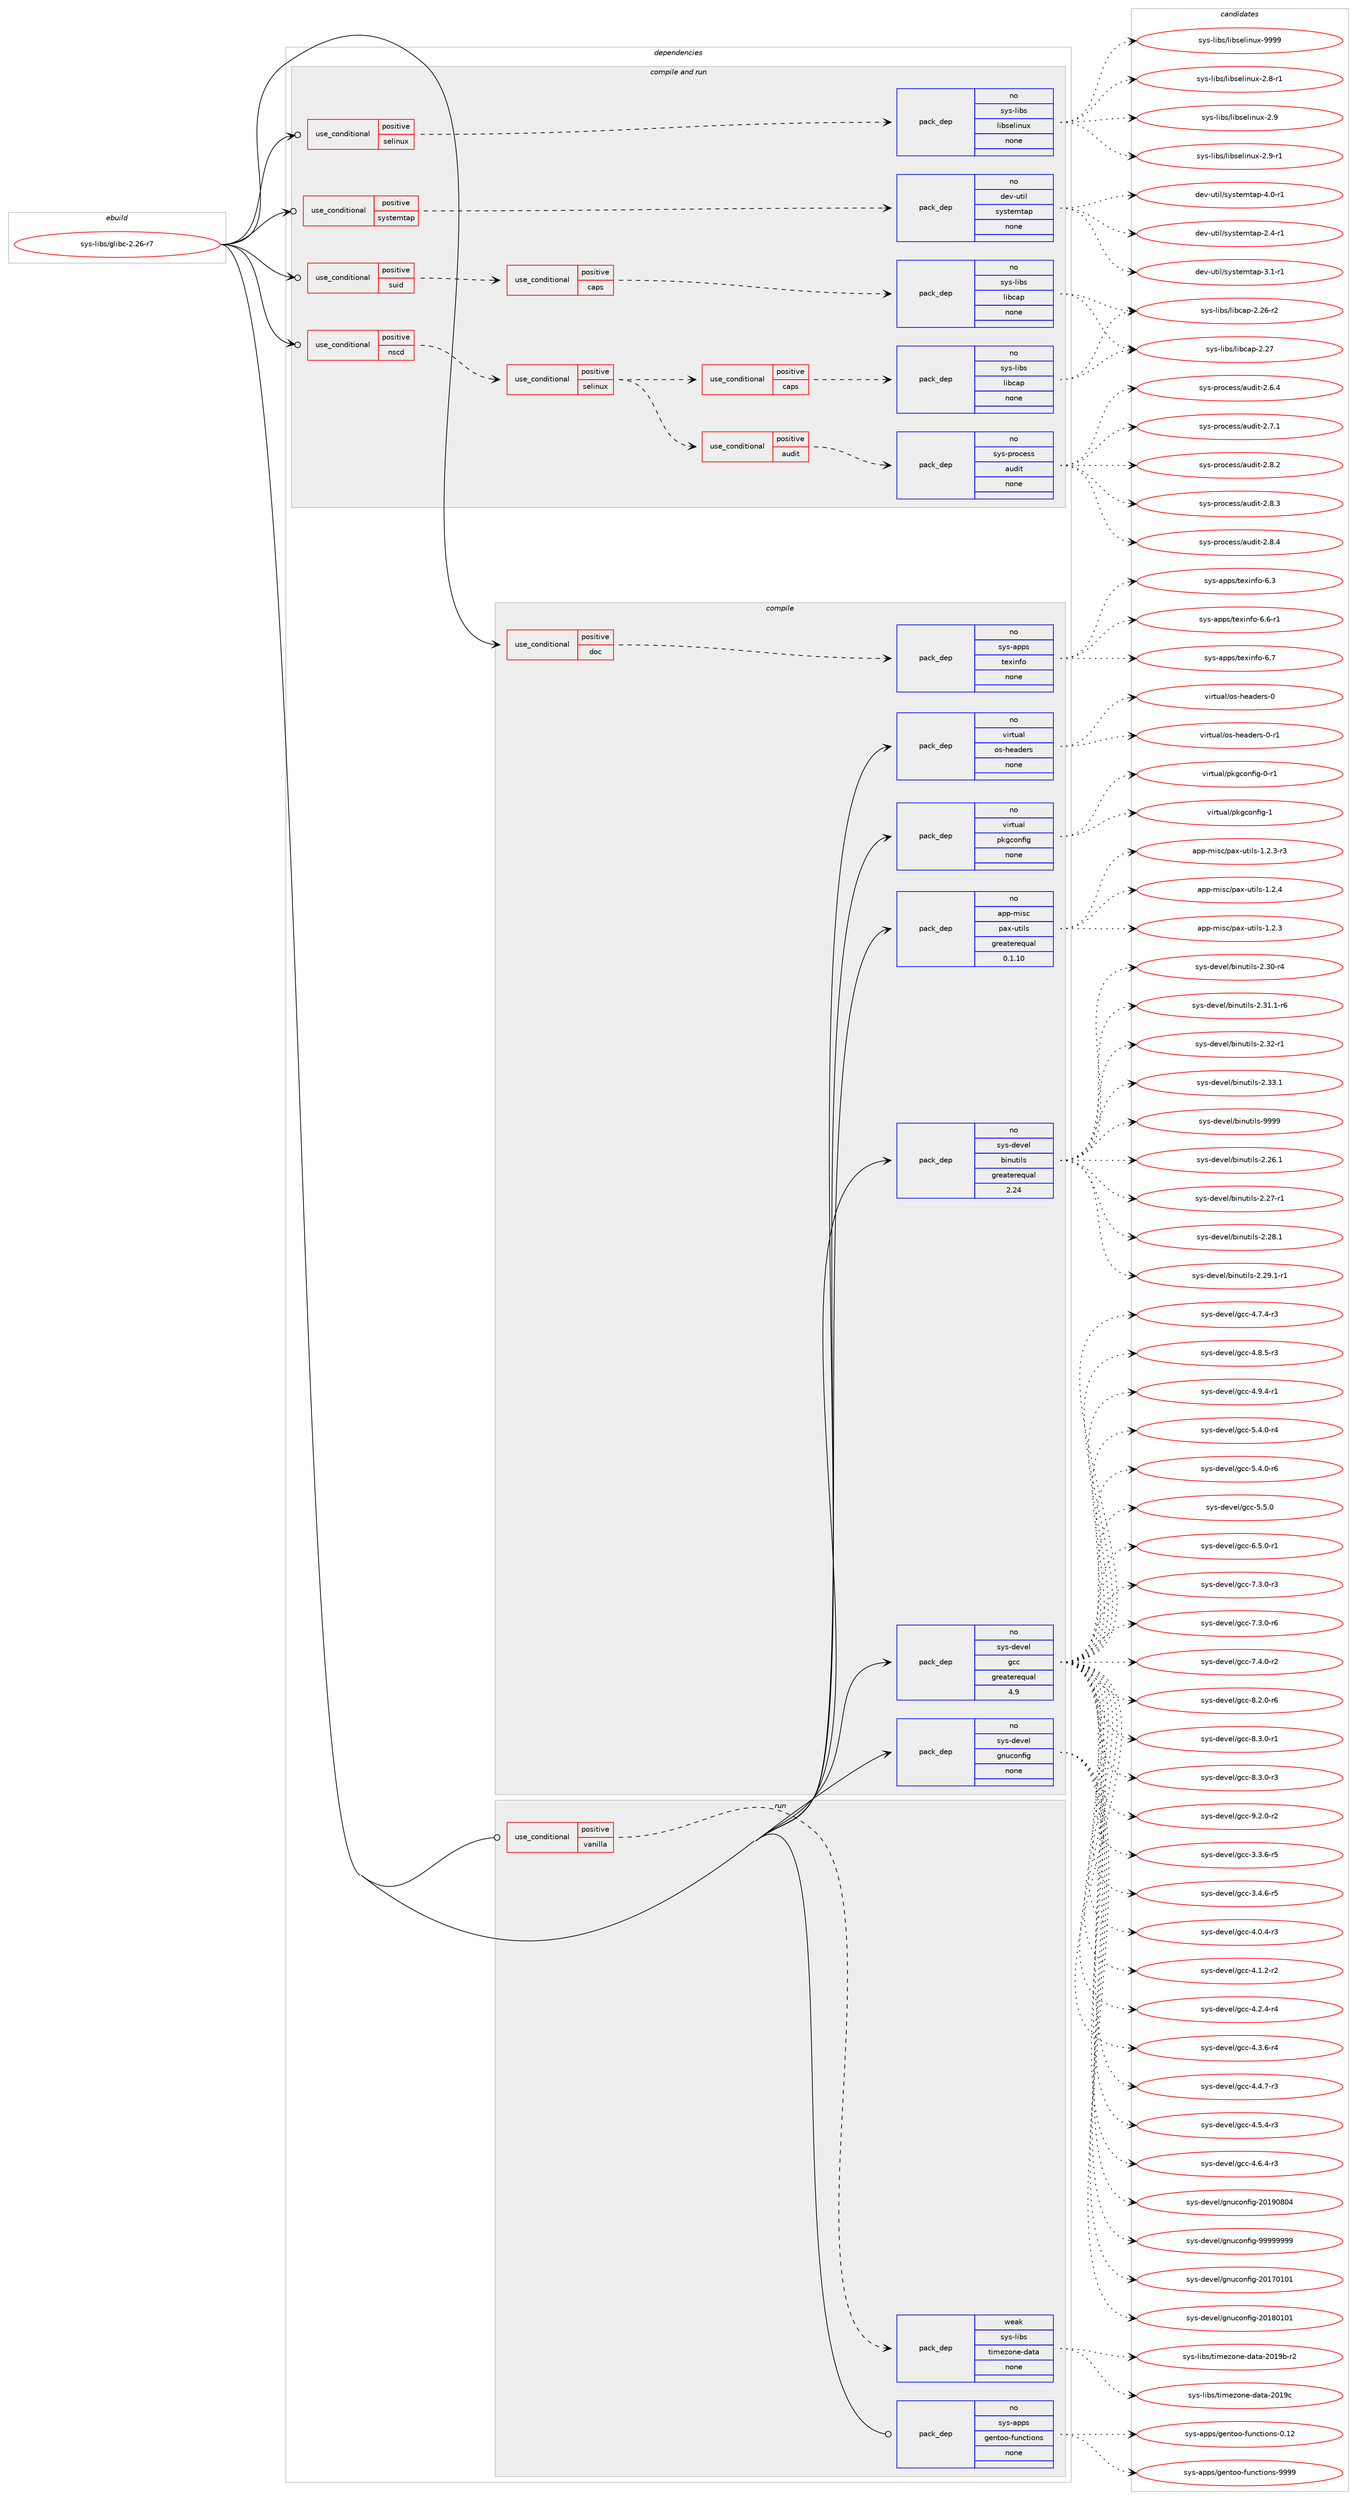 digraph prolog {

# *************
# Graph options
# *************

newrank=true;
concentrate=true;
compound=true;
graph [rankdir=LR,fontname=Helvetica,fontsize=10,ranksep=1.5];#, ranksep=2.5, nodesep=0.2];
edge  [arrowhead=vee];
node  [fontname=Helvetica,fontsize=10];

# **********
# The ebuild
# **********

subgraph cluster_leftcol {
color=gray;
rank=same;
label=<<i>ebuild</i>>;
id [label="sys-libs/glibc-2.26-r7", color=red, width=4, href="../sys-libs/glibc-2.26-r7.svg"];
}

# ****************
# The dependencies
# ****************

subgraph cluster_midcol {
color=gray;
label=<<i>dependencies</i>>;
subgraph cluster_compile {
fillcolor="#eeeeee";
style=filled;
label=<<i>compile</i>>;
subgraph cond215384 {
dependency896744 [label=<<TABLE BORDER="0" CELLBORDER="1" CELLSPACING="0" CELLPADDING="4"><TR><TD ROWSPAN="3" CELLPADDING="10">use_conditional</TD></TR><TR><TD>positive</TD></TR><TR><TD>doc</TD></TR></TABLE>>, shape=none, color=red];
subgraph pack665613 {
dependency896745 [label=<<TABLE BORDER="0" CELLBORDER="1" CELLSPACING="0" CELLPADDING="4" WIDTH="220"><TR><TD ROWSPAN="6" CELLPADDING="30">pack_dep</TD></TR><TR><TD WIDTH="110">no</TD></TR><TR><TD>sys-apps</TD></TR><TR><TD>texinfo</TD></TR><TR><TD>none</TD></TR><TR><TD></TD></TR></TABLE>>, shape=none, color=blue];
}
dependency896744:e -> dependency896745:w [weight=20,style="dashed",arrowhead="vee"];
}
id:e -> dependency896744:w [weight=20,style="solid",arrowhead="vee"];
subgraph pack665614 {
dependency896746 [label=<<TABLE BORDER="0" CELLBORDER="1" CELLSPACING="0" CELLPADDING="4" WIDTH="220"><TR><TD ROWSPAN="6" CELLPADDING="30">pack_dep</TD></TR><TR><TD WIDTH="110">no</TD></TR><TR><TD>app-misc</TD></TR><TR><TD>pax-utils</TD></TR><TR><TD>greaterequal</TD></TR><TR><TD>0.1.10</TD></TR></TABLE>>, shape=none, color=blue];
}
id:e -> dependency896746:w [weight=20,style="solid",arrowhead="vee"];
subgraph pack665615 {
dependency896747 [label=<<TABLE BORDER="0" CELLBORDER="1" CELLSPACING="0" CELLPADDING="4" WIDTH="220"><TR><TD ROWSPAN="6" CELLPADDING="30">pack_dep</TD></TR><TR><TD WIDTH="110">no</TD></TR><TR><TD>sys-devel</TD></TR><TR><TD>binutils</TD></TR><TR><TD>greaterequal</TD></TR><TR><TD>2.24</TD></TR></TABLE>>, shape=none, color=blue];
}
id:e -> dependency896747:w [weight=20,style="solid",arrowhead="vee"];
subgraph pack665616 {
dependency896748 [label=<<TABLE BORDER="0" CELLBORDER="1" CELLSPACING="0" CELLPADDING="4" WIDTH="220"><TR><TD ROWSPAN="6" CELLPADDING="30">pack_dep</TD></TR><TR><TD WIDTH="110">no</TD></TR><TR><TD>sys-devel</TD></TR><TR><TD>gcc</TD></TR><TR><TD>greaterequal</TD></TR><TR><TD>4.9</TD></TR></TABLE>>, shape=none, color=blue];
}
id:e -> dependency896748:w [weight=20,style="solid",arrowhead="vee"];
subgraph pack665617 {
dependency896749 [label=<<TABLE BORDER="0" CELLBORDER="1" CELLSPACING="0" CELLPADDING="4" WIDTH="220"><TR><TD ROWSPAN="6" CELLPADDING="30">pack_dep</TD></TR><TR><TD WIDTH="110">no</TD></TR><TR><TD>sys-devel</TD></TR><TR><TD>gnuconfig</TD></TR><TR><TD>none</TD></TR><TR><TD></TD></TR></TABLE>>, shape=none, color=blue];
}
id:e -> dependency896749:w [weight=20,style="solid",arrowhead="vee"];
subgraph pack665618 {
dependency896750 [label=<<TABLE BORDER="0" CELLBORDER="1" CELLSPACING="0" CELLPADDING="4" WIDTH="220"><TR><TD ROWSPAN="6" CELLPADDING="30">pack_dep</TD></TR><TR><TD WIDTH="110">no</TD></TR><TR><TD>virtual</TD></TR><TR><TD>os-headers</TD></TR><TR><TD>none</TD></TR><TR><TD></TD></TR></TABLE>>, shape=none, color=blue];
}
id:e -> dependency896750:w [weight=20,style="solid",arrowhead="vee"];
subgraph pack665619 {
dependency896751 [label=<<TABLE BORDER="0" CELLBORDER="1" CELLSPACING="0" CELLPADDING="4" WIDTH="220"><TR><TD ROWSPAN="6" CELLPADDING="30">pack_dep</TD></TR><TR><TD WIDTH="110">no</TD></TR><TR><TD>virtual</TD></TR><TR><TD>pkgconfig</TD></TR><TR><TD>none</TD></TR><TR><TD></TD></TR></TABLE>>, shape=none, color=blue];
}
id:e -> dependency896751:w [weight=20,style="solid",arrowhead="vee"];
}
subgraph cluster_compileandrun {
fillcolor="#eeeeee";
style=filled;
label=<<i>compile and run</i>>;
subgraph cond215385 {
dependency896752 [label=<<TABLE BORDER="0" CELLBORDER="1" CELLSPACING="0" CELLPADDING="4"><TR><TD ROWSPAN="3" CELLPADDING="10">use_conditional</TD></TR><TR><TD>positive</TD></TR><TR><TD>nscd</TD></TR></TABLE>>, shape=none, color=red];
subgraph cond215386 {
dependency896753 [label=<<TABLE BORDER="0" CELLBORDER="1" CELLSPACING="0" CELLPADDING="4"><TR><TD ROWSPAN="3" CELLPADDING="10">use_conditional</TD></TR><TR><TD>positive</TD></TR><TR><TD>selinux</TD></TR></TABLE>>, shape=none, color=red];
subgraph cond215387 {
dependency896754 [label=<<TABLE BORDER="0" CELLBORDER="1" CELLSPACING="0" CELLPADDING="4"><TR><TD ROWSPAN="3" CELLPADDING="10">use_conditional</TD></TR><TR><TD>positive</TD></TR><TR><TD>audit</TD></TR></TABLE>>, shape=none, color=red];
subgraph pack665620 {
dependency896755 [label=<<TABLE BORDER="0" CELLBORDER="1" CELLSPACING="0" CELLPADDING="4" WIDTH="220"><TR><TD ROWSPAN="6" CELLPADDING="30">pack_dep</TD></TR><TR><TD WIDTH="110">no</TD></TR><TR><TD>sys-process</TD></TR><TR><TD>audit</TD></TR><TR><TD>none</TD></TR><TR><TD></TD></TR></TABLE>>, shape=none, color=blue];
}
dependency896754:e -> dependency896755:w [weight=20,style="dashed",arrowhead="vee"];
}
dependency896753:e -> dependency896754:w [weight=20,style="dashed",arrowhead="vee"];
subgraph cond215388 {
dependency896756 [label=<<TABLE BORDER="0" CELLBORDER="1" CELLSPACING="0" CELLPADDING="4"><TR><TD ROWSPAN="3" CELLPADDING="10">use_conditional</TD></TR><TR><TD>positive</TD></TR><TR><TD>caps</TD></TR></TABLE>>, shape=none, color=red];
subgraph pack665621 {
dependency896757 [label=<<TABLE BORDER="0" CELLBORDER="1" CELLSPACING="0" CELLPADDING="4" WIDTH="220"><TR><TD ROWSPAN="6" CELLPADDING="30">pack_dep</TD></TR><TR><TD WIDTH="110">no</TD></TR><TR><TD>sys-libs</TD></TR><TR><TD>libcap</TD></TR><TR><TD>none</TD></TR><TR><TD></TD></TR></TABLE>>, shape=none, color=blue];
}
dependency896756:e -> dependency896757:w [weight=20,style="dashed",arrowhead="vee"];
}
dependency896753:e -> dependency896756:w [weight=20,style="dashed",arrowhead="vee"];
}
dependency896752:e -> dependency896753:w [weight=20,style="dashed",arrowhead="vee"];
}
id:e -> dependency896752:w [weight=20,style="solid",arrowhead="odotvee"];
subgraph cond215389 {
dependency896758 [label=<<TABLE BORDER="0" CELLBORDER="1" CELLSPACING="0" CELLPADDING="4"><TR><TD ROWSPAN="3" CELLPADDING="10">use_conditional</TD></TR><TR><TD>positive</TD></TR><TR><TD>selinux</TD></TR></TABLE>>, shape=none, color=red];
subgraph pack665622 {
dependency896759 [label=<<TABLE BORDER="0" CELLBORDER="1" CELLSPACING="0" CELLPADDING="4" WIDTH="220"><TR><TD ROWSPAN="6" CELLPADDING="30">pack_dep</TD></TR><TR><TD WIDTH="110">no</TD></TR><TR><TD>sys-libs</TD></TR><TR><TD>libselinux</TD></TR><TR><TD>none</TD></TR><TR><TD></TD></TR></TABLE>>, shape=none, color=blue];
}
dependency896758:e -> dependency896759:w [weight=20,style="dashed",arrowhead="vee"];
}
id:e -> dependency896758:w [weight=20,style="solid",arrowhead="odotvee"];
subgraph cond215390 {
dependency896760 [label=<<TABLE BORDER="0" CELLBORDER="1" CELLSPACING="0" CELLPADDING="4"><TR><TD ROWSPAN="3" CELLPADDING="10">use_conditional</TD></TR><TR><TD>positive</TD></TR><TR><TD>suid</TD></TR></TABLE>>, shape=none, color=red];
subgraph cond215391 {
dependency896761 [label=<<TABLE BORDER="0" CELLBORDER="1" CELLSPACING="0" CELLPADDING="4"><TR><TD ROWSPAN="3" CELLPADDING="10">use_conditional</TD></TR><TR><TD>positive</TD></TR><TR><TD>caps</TD></TR></TABLE>>, shape=none, color=red];
subgraph pack665623 {
dependency896762 [label=<<TABLE BORDER="0" CELLBORDER="1" CELLSPACING="0" CELLPADDING="4" WIDTH="220"><TR><TD ROWSPAN="6" CELLPADDING="30">pack_dep</TD></TR><TR><TD WIDTH="110">no</TD></TR><TR><TD>sys-libs</TD></TR><TR><TD>libcap</TD></TR><TR><TD>none</TD></TR><TR><TD></TD></TR></TABLE>>, shape=none, color=blue];
}
dependency896761:e -> dependency896762:w [weight=20,style="dashed",arrowhead="vee"];
}
dependency896760:e -> dependency896761:w [weight=20,style="dashed",arrowhead="vee"];
}
id:e -> dependency896760:w [weight=20,style="solid",arrowhead="odotvee"];
subgraph cond215392 {
dependency896763 [label=<<TABLE BORDER="0" CELLBORDER="1" CELLSPACING="0" CELLPADDING="4"><TR><TD ROWSPAN="3" CELLPADDING="10">use_conditional</TD></TR><TR><TD>positive</TD></TR><TR><TD>systemtap</TD></TR></TABLE>>, shape=none, color=red];
subgraph pack665624 {
dependency896764 [label=<<TABLE BORDER="0" CELLBORDER="1" CELLSPACING="0" CELLPADDING="4" WIDTH="220"><TR><TD ROWSPAN="6" CELLPADDING="30">pack_dep</TD></TR><TR><TD WIDTH="110">no</TD></TR><TR><TD>dev-util</TD></TR><TR><TD>systemtap</TD></TR><TR><TD>none</TD></TR><TR><TD></TD></TR></TABLE>>, shape=none, color=blue];
}
dependency896763:e -> dependency896764:w [weight=20,style="dashed",arrowhead="vee"];
}
id:e -> dependency896763:w [weight=20,style="solid",arrowhead="odotvee"];
}
subgraph cluster_run {
fillcolor="#eeeeee";
style=filled;
label=<<i>run</i>>;
subgraph cond215393 {
dependency896765 [label=<<TABLE BORDER="0" CELLBORDER="1" CELLSPACING="0" CELLPADDING="4"><TR><TD ROWSPAN="3" CELLPADDING="10">use_conditional</TD></TR><TR><TD>positive</TD></TR><TR><TD>vanilla</TD></TR></TABLE>>, shape=none, color=red];
subgraph pack665625 {
dependency896766 [label=<<TABLE BORDER="0" CELLBORDER="1" CELLSPACING="0" CELLPADDING="4" WIDTH="220"><TR><TD ROWSPAN="6" CELLPADDING="30">pack_dep</TD></TR><TR><TD WIDTH="110">weak</TD></TR><TR><TD>sys-libs</TD></TR><TR><TD>timezone-data</TD></TR><TR><TD>none</TD></TR><TR><TD></TD></TR></TABLE>>, shape=none, color=blue];
}
dependency896765:e -> dependency896766:w [weight=20,style="dashed",arrowhead="vee"];
}
id:e -> dependency896765:w [weight=20,style="solid",arrowhead="odot"];
subgraph pack665626 {
dependency896767 [label=<<TABLE BORDER="0" CELLBORDER="1" CELLSPACING="0" CELLPADDING="4" WIDTH="220"><TR><TD ROWSPAN="6" CELLPADDING="30">pack_dep</TD></TR><TR><TD WIDTH="110">no</TD></TR><TR><TD>sys-apps</TD></TR><TR><TD>gentoo-functions</TD></TR><TR><TD>none</TD></TR><TR><TD></TD></TR></TABLE>>, shape=none, color=blue];
}
id:e -> dependency896767:w [weight=20,style="solid",arrowhead="odot"];
}
}

# **************
# The candidates
# **************

subgraph cluster_choices {
rank=same;
color=gray;
label=<<i>candidates</i>>;

subgraph choice665613 {
color=black;
nodesep=1;
choice11512111545971121121154711610112010511010211145544651 [label="sys-apps/texinfo-6.3", color=red, width=4,href="../sys-apps/texinfo-6.3.svg"];
choice115121115459711211211547116101120105110102111455446544511449 [label="sys-apps/texinfo-6.6-r1", color=red, width=4,href="../sys-apps/texinfo-6.6-r1.svg"];
choice11512111545971121121154711610112010511010211145544655 [label="sys-apps/texinfo-6.7", color=red, width=4,href="../sys-apps/texinfo-6.7.svg"];
dependency896745:e -> choice11512111545971121121154711610112010511010211145544651:w [style=dotted,weight="100"];
dependency896745:e -> choice115121115459711211211547116101120105110102111455446544511449:w [style=dotted,weight="100"];
dependency896745:e -> choice11512111545971121121154711610112010511010211145544655:w [style=dotted,weight="100"];
}
subgraph choice665614 {
color=black;
nodesep=1;
choice971121124510910511599471129712045117116105108115454946504651 [label="app-misc/pax-utils-1.2.3", color=red, width=4,href="../app-misc/pax-utils-1.2.3.svg"];
choice9711211245109105115994711297120451171161051081154549465046514511451 [label="app-misc/pax-utils-1.2.3-r3", color=red, width=4,href="../app-misc/pax-utils-1.2.3-r3.svg"];
choice971121124510910511599471129712045117116105108115454946504652 [label="app-misc/pax-utils-1.2.4", color=red, width=4,href="../app-misc/pax-utils-1.2.4.svg"];
dependency896746:e -> choice971121124510910511599471129712045117116105108115454946504651:w [style=dotted,weight="100"];
dependency896746:e -> choice9711211245109105115994711297120451171161051081154549465046514511451:w [style=dotted,weight="100"];
dependency896746:e -> choice971121124510910511599471129712045117116105108115454946504652:w [style=dotted,weight="100"];
}
subgraph choice665615 {
color=black;
nodesep=1;
choice11512111545100101118101108479810511011711610510811545504650544649 [label="sys-devel/binutils-2.26.1", color=red, width=4,href="../sys-devel/binutils-2.26.1.svg"];
choice11512111545100101118101108479810511011711610510811545504650554511449 [label="sys-devel/binutils-2.27-r1", color=red, width=4,href="../sys-devel/binutils-2.27-r1.svg"];
choice11512111545100101118101108479810511011711610510811545504650564649 [label="sys-devel/binutils-2.28.1", color=red, width=4,href="../sys-devel/binutils-2.28.1.svg"];
choice115121115451001011181011084798105110117116105108115455046505746494511449 [label="sys-devel/binutils-2.29.1-r1", color=red, width=4,href="../sys-devel/binutils-2.29.1-r1.svg"];
choice11512111545100101118101108479810511011711610510811545504651484511452 [label="sys-devel/binutils-2.30-r4", color=red, width=4,href="../sys-devel/binutils-2.30-r4.svg"];
choice115121115451001011181011084798105110117116105108115455046514946494511454 [label="sys-devel/binutils-2.31.1-r6", color=red, width=4,href="../sys-devel/binutils-2.31.1-r6.svg"];
choice11512111545100101118101108479810511011711610510811545504651504511449 [label="sys-devel/binutils-2.32-r1", color=red, width=4,href="../sys-devel/binutils-2.32-r1.svg"];
choice11512111545100101118101108479810511011711610510811545504651514649 [label="sys-devel/binutils-2.33.1", color=red, width=4,href="../sys-devel/binutils-2.33.1.svg"];
choice1151211154510010111810110847981051101171161051081154557575757 [label="sys-devel/binutils-9999", color=red, width=4,href="../sys-devel/binutils-9999.svg"];
dependency896747:e -> choice11512111545100101118101108479810511011711610510811545504650544649:w [style=dotted,weight="100"];
dependency896747:e -> choice11512111545100101118101108479810511011711610510811545504650554511449:w [style=dotted,weight="100"];
dependency896747:e -> choice11512111545100101118101108479810511011711610510811545504650564649:w [style=dotted,weight="100"];
dependency896747:e -> choice115121115451001011181011084798105110117116105108115455046505746494511449:w [style=dotted,weight="100"];
dependency896747:e -> choice11512111545100101118101108479810511011711610510811545504651484511452:w [style=dotted,weight="100"];
dependency896747:e -> choice115121115451001011181011084798105110117116105108115455046514946494511454:w [style=dotted,weight="100"];
dependency896747:e -> choice11512111545100101118101108479810511011711610510811545504651504511449:w [style=dotted,weight="100"];
dependency896747:e -> choice11512111545100101118101108479810511011711610510811545504651514649:w [style=dotted,weight="100"];
dependency896747:e -> choice1151211154510010111810110847981051101171161051081154557575757:w [style=dotted,weight="100"];
}
subgraph choice665616 {
color=black;
nodesep=1;
choice115121115451001011181011084710399994551465146544511453 [label="sys-devel/gcc-3.3.6-r5", color=red, width=4,href="../sys-devel/gcc-3.3.6-r5.svg"];
choice115121115451001011181011084710399994551465246544511453 [label="sys-devel/gcc-3.4.6-r5", color=red, width=4,href="../sys-devel/gcc-3.4.6-r5.svg"];
choice115121115451001011181011084710399994552464846524511451 [label="sys-devel/gcc-4.0.4-r3", color=red, width=4,href="../sys-devel/gcc-4.0.4-r3.svg"];
choice115121115451001011181011084710399994552464946504511450 [label="sys-devel/gcc-4.1.2-r2", color=red, width=4,href="../sys-devel/gcc-4.1.2-r2.svg"];
choice115121115451001011181011084710399994552465046524511452 [label="sys-devel/gcc-4.2.4-r4", color=red, width=4,href="../sys-devel/gcc-4.2.4-r4.svg"];
choice115121115451001011181011084710399994552465146544511452 [label="sys-devel/gcc-4.3.6-r4", color=red, width=4,href="../sys-devel/gcc-4.3.6-r4.svg"];
choice115121115451001011181011084710399994552465246554511451 [label="sys-devel/gcc-4.4.7-r3", color=red, width=4,href="../sys-devel/gcc-4.4.7-r3.svg"];
choice115121115451001011181011084710399994552465346524511451 [label="sys-devel/gcc-4.5.4-r3", color=red, width=4,href="../sys-devel/gcc-4.5.4-r3.svg"];
choice115121115451001011181011084710399994552465446524511451 [label="sys-devel/gcc-4.6.4-r3", color=red, width=4,href="../sys-devel/gcc-4.6.4-r3.svg"];
choice115121115451001011181011084710399994552465546524511451 [label="sys-devel/gcc-4.7.4-r3", color=red, width=4,href="../sys-devel/gcc-4.7.4-r3.svg"];
choice115121115451001011181011084710399994552465646534511451 [label="sys-devel/gcc-4.8.5-r3", color=red, width=4,href="../sys-devel/gcc-4.8.5-r3.svg"];
choice115121115451001011181011084710399994552465746524511449 [label="sys-devel/gcc-4.9.4-r1", color=red, width=4,href="../sys-devel/gcc-4.9.4-r1.svg"];
choice115121115451001011181011084710399994553465246484511452 [label="sys-devel/gcc-5.4.0-r4", color=red, width=4,href="../sys-devel/gcc-5.4.0-r4.svg"];
choice115121115451001011181011084710399994553465246484511454 [label="sys-devel/gcc-5.4.0-r6", color=red, width=4,href="../sys-devel/gcc-5.4.0-r6.svg"];
choice11512111545100101118101108471039999455346534648 [label="sys-devel/gcc-5.5.0", color=red, width=4,href="../sys-devel/gcc-5.5.0.svg"];
choice115121115451001011181011084710399994554465346484511449 [label="sys-devel/gcc-6.5.0-r1", color=red, width=4,href="../sys-devel/gcc-6.5.0-r1.svg"];
choice115121115451001011181011084710399994555465146484511451 [label="sys-devel/gcc-7.3.0-r3", color=red, width=4,href="../sys-devel/gcc-7.3.0-r3.svg"];
choice115121115451001011181011084710399994555465146484511454 [label="sys-devel/gcc-7.3.0-r6", color=red, width=4,href="../sys-devel/gcc-7.3.0-r6.svg"];
choice115121115451001011181011084710399994555465246484511450 [label="sys-devel/gcc-7.4.0-r2", color=red, width=4,href="../sys-devel/gcc-7.4.0-r2.svg"];
choice115121115451001011181011084710399994556465046484511454 [label="sys-devel/gcc-8.2.0-r6", color=red, width=4,href="../sys-devel/gcc-8.2.0-r6.svg"];
choice115121115451001011181011084710399994556465146484511449 [label="sys-devel/gcc-8.3.0-r1", color=red, width=4,href="../sys-devel/gcc-8.3.0-r1.svg"];
choice115121115451001011181011084710399994556465146484511451 [label="sys-devel/gcc-8.3.0-r3", color=red, width=4,href="../sys-devel/gcc-8.3.0-r3.svg"];
choice115121115451001011181011084710399994557465046484511450 [label="sys-devel/gcc-9.2.0-r2", color=red, width=4,href="../sys-devel/gcc-9.2.0-r2.svg"];
dependency896748:e -> choice115121115451001011181011084710399994551465146544511453:w [style=dotted,weight="100"];
dependency896748:e -> choice115121115451001011181011084710399994551465246544511453:w [style=dotted,weight="100"];
dependency896748:e -> choice115121115451001011181011084710399994552464846524511451:w [style=dotted,weight="100"];
dependency896748:e -> choice115121115451001011181011084710399994552464946504511450:w [style=dotted,weight="100"];
dependency896748:e -> choice115121115451001011181011084710399994552465046524511452:w [style=dotted,weight="100"];
dependency896748:e -> choice115121115451001011181011084710399994552465146544511452:w [style=dotted,weight="100"];
dependency896748:e -> choice115121115451001011181011084710399994552465246554511451:w [style=dotted,weight="100"];
dependency896748:e -> choice115121115451001011181011084710399994552465346524511451:w [style=dotted,weight="100"];
dependency896748:e -> choice115121115451001011181011084710399994552465446524511451:w [style=dotted,weight="100"];
dependency896748:e -> choice115121115451001011181011084710399994552465546524511451:w [style=dotted,weight="100"];
dependency896748:e -> choice115121115451001011181011084710399994552465646534511451:w [style=dotted,weight="100"];
dependency896748:e -> choice115121115451001011181011084710399994552465746524511449:w [style=dotted,weight="100"];
dependency896748:e -> choice115121115451001011181011084710399994553465246484511452:w [style=dotted,weight="100"];
dependency896748:e -> choice115121115451001011181011084710399994553465246484511454:w [style=dotted,weight="100"];
dependency896748:e -> choice11512111545100101118101108471039999455346534648:w [style=dotted,weight="100"];
dependency896748:e -> choice115121115451001011181011084710399994554465346484511449:w [style=dotted,weight="100"];
dependency896748:e -> choice115121115451001011181011084710399994555465146484511451:w [style=dotted,weight="100"];
dependency896748:e -> choice115121115451001011181011084710399994555465146484511454:w [style=dotted,weight="100"];
dependency896748:e -> choice115121115451001011181011084710399994555465246484511450:w [style=dotted,weight="100"];
dependency896748:e -> choice115121115451001011181011084710399994556465046484511454:w [style=dotted,weight="100"];
dependency896748:e -> choice115121115451001011181011084710399994556465146484511449:w [style=dotted,weight="100"];
dependency896748:e -> choice115121115451001011181011084710399994556465146484511451:w [style=dotted,weight="100"];
dependency896748:e -> choice115121115451001011181011084710399994557465046484511450:w [style=dotted,weight="100"];
}
subgraph choice665617 {
color=black;
nodesep=1;
choice115121115451001011181011084710311011799111110102105103455048495548494849 [label="sys-devel/gnuconfig-20170101", color=red, width=4,href="../sys-devel/gnuconfig-20170101.svg"];
choice115121115451001011181011084710311011799111110102105103455048495648494849 [label="sys-devel/gnuconfig-20180101", color=red, width=4,href="../sys-devel/gnuconfig-20180101.svg"];
choice115121115451001011181011084710311011799111110102105103455048495748564852 [label="sys-devel/gnuconfig-20190804", color=red, width=4,href="../sys-devel/gnuconfig-20190804.svg"];
choice115121115451001011181011084710311011799111110102105103455757575757575757 [label="sys-devel/gnuconfig-99999999", color=red, width=4,href="../sys-devel/gnuconfig-99999999.svg"];
dependency896749:e -> choice115121115451001011181011084710311011799111110102105103455048495548494849:w [style=dotted,weight="100"];
dependency896749:e -> choice115121115451001011181011084710311011799111110102105103455048495648494849:w [style=dotted,weight="100"];
dependency896749:e -> choice115121115451001011181011084710311011799111110102105103455048495748564852:w [style=dotted,weight="100"];
dependency896749:e -> choice115121115451001011181011084710311011799111110102105103455757575757575757:w [style=dotted,weight="100"];
}
subgraph choice665618 {
color=black;
nodesep=1;
choice118105114116117971084711111545104101971001011141154548 [label="virtual/os-headers-0", color=red, width=4,href="../virtual/os-headers-0.svg"];
choice1181051141161179710847111115451041019710010111411545484511449 [label="virtual/os-headers-0-r1", color=red, width=4,href="../virtual/os-headers-0-r1.svg"];
dependency896750:e -> choice118105114116117971084711111545104101971001011141154548:w [style=dotted,weight="100"];
dependency896750:e -> choice1181051141161179710847111115451041019710010111411545484511449:w [style=dotted,weight="100"];
}
subgraph choice665619 {
color=black;
nodesep=1;
choice11810511411611797108471121071039911111010210510345484511449 [label="virtual/pkgconfig-0-r1", color=red, width=4,href="../virtual/pkgconfig-0-r1.svg"];
choice1181051141161179710847112107103991111101021051034549 [label="virtual/pkgconfig-1", color=red, width=4,href="../virtual/pkgconfig-1.svg"];
dependency896751:e -> choice11810511411611797108471121071039911111010210510345484511449:w [style=dotted,weight="100"];
dependency896751:e -> choice1181051141161179710847112107103991111101021051034549:w [style=dotted,weight="100"];
}
subgraph choice665620 {
color=black;
nodesep=1;
choice11512111545112114111991011151154797117100105116455046544652 [label="sys-process/audit-2.6.4", color=red, width=4,href="../sys-process/audit-2.6.4.svg"];
choice11512111545112114111991011151154797117100105116455046554649 [label="sys-process/audit-2.7.1", color=red, width=4,href="../sys-process/audit-2.7.1.svg"];
choice11512111545112114111991011151154797117100105116455046564650 [label="sys-process/audit-2.8.2", color=red, width=4,href="../sys-process/audit-2.8.2.svg"];
choice11512111545112114111991011151154797117100105116455046564651 [label="sys-process/audit-2.8.3", color=red, width=4,href="../sys-process/audit-2.8.3.svg"];
choice11512111545112114111991011151154797117100105116455046564652 [label="sys-process/audit-2.8.4", color=red, width=4,href="../sys-process/audit-2.8.4.svg"];
dependency896755:e -> choice11512111545112114111991011151154797117100105116455046544652:w [style=dotted,weight="100"];
dependency896755:e -> choice11512111545112114111991011151154797117100105116455046554649:w [style=dotted,weight="100"];
dependency896755:e -> choice11512111545112114111991011151154797117100105116455046564650:w [style=dotted,weight="100"];
dependency896755:e -> choice11512111545112114111991011151154797117100105116455046564651:w [style=dotted,weight="100"];
dependency896755:e -> choice11512111545112114111991011151154797117100105116455046564652:w [style=dotted,weight="100"];
}
subgraph choice665621 {
color=black;
nodesep=1;
choice11512111545108105981154710810598999711245504650544511450 [label="sys-libs/libcap-2.26-r2", color=red, width=4,href="../sys-libs/libcap-2.26-r2.svg"];
choice1151211154510810598115471081059899971124550465055 [label="sys-libs/libcap-2.27", color=red, width=4,href="../sys-libs/libcap-2.27.svg"];
dependency896757:e -> choice11512111545108105981154710810598999711245504650544511450:w [style=dotted,weight="100"];
dependency896757:e -> choice1151211154510810598115471081059899971124550465055:w [style=dotted,weight="100"];
}
subgraph choice665622 {
color=black;
nodesep=1;
choice11512111545108105981154710810598115101108105110117120455046564511449 [label="sys-libs/libselinux-2.8-r1", color=red, width=4,href="../sys-libs/libselinux-2.8-r1.svg"];
choice1151211154510810598115471081059811510110810511011712045504657 [label="sys-libs/libselinux-2.9", color=red, width=4,href="../sys-libs/libselinux-2.9.svg"];
choice11512111545108105981154710810598115101108105110117120455046574511449 [label="sys-libs/libselinux-2.9-r1", color=red, width=4,href="../sys-libs/libselinux-2.9-r1.svg"];
choice115121115451081059811547108105981151011081051101171204557575757 [label="sys-libs/libselinux-9999", color=red, width=4,href="../sys-libs/libselinux-9999.svg"];
dependency896759:e -> choice11512111545108105981154710810598115101108105110117120455046564511449:w [style=dotted,weight="100"];
dependency896759:e -> choice1151211154510810598115471081059811510110810511011712045504657:w [style=dotted,weight="100"];
dependency896759:e -> choice11512111545108105981154710810598115101108105110117120455046574511449:w [style=dotted,weight="100"];
dependency896759:e -> choice115121115451081059811547108105981151011081051101171204557575757:w [style=dotted,weight="100"];
}
subgraph choice665623 {
color=black;
nodesep=1;
choice11512111545108105981154710810598999711245504650544511450 [label="sys-libs/libcap-2.26-r2", color=red, width=4,href="../sys-libs/libcap-2.26-r2.svg"];
choice1151211154510810598115471081059899971124550465055 [label="sys-libs/libcap-2.27", color=red, width=4,href="../sys-libs/libcap-2.27.svg"];
dependency896762:e -> choice11512111545108105981154710810598999711245504650544511450:w [style=dotted,weight="100"];
dependency896762:e -> choice1151211154510810598115471081059899971124550465055:w [style=dotted,weight="100"];
}
subgraph choice665624 {
color=black;
nodesep=1;
choice100101118451171161051084711512111511610110911697112455046524511449 [label="dev-util/systemtap-2.4-r1", color=red, width=4,href="../dev-util/systemtap-2.4-r1.svg"];
choice100101118451171161051084711512111511610110911697112455146494511449 [label="dev-util/systemtap-3.1-r1", color=red, width=4,href="../dev-util/systemtap-3.1-r1.svg"];
choice100101118451171161051084711512111511610110911697112455246484511449 [label="dev-util/systemtap-4.0-r1", color=red, width=4,href="../dev-util/systemtap-4.0-r1.svg"];
dependency896764:e -> choice100101118451171161051084711512111511610110911697112455046524511449:w [style=dotted,weight="100"];
dependency896764:e -> choice100101118451171161051084711512111511610110911697112455146494511449:w [style=dotted,weight="100"];
dependency896764:e -> choice100101118451171161051084711512111511610110911697112455246484511449:w [style=dotted,weight="100"];
}
subgraph choice665625 {
color=black;
nodesep=1;
choice1151211154510810598115471161051091011221111101014510097116974550484957984511450 [label="sys-libs/timezone-data-2019b-r2", color=red, width=4,href="../sys-libs/timezone-data-2019b-r2.svg"];
choice115121115451081059811547116105109101122111110101451009711697455048495799 [label="sys-libs/timezone-data-2019c", color=red, width=4,href="../sys-libs/timezone-data-2019c.svg"];
dependency896766:e -> choice1151211154510810598115471161051091011221111101014510097116974550484957984511450:w [style=dotted,weight="100"];
dependency896766:e -> choice115121115451081059811547116105109101122111110101451009711697455048495799:w [style=dotted,weight="100"];
}
subgraph choice665626 {
color=black;
nodesep=1;
choice11512111545971121121154710310111011611111145102117110991161051111101154548464950 [label="sys-apps/gentoo-functions-0.12", color=red, width=4,href="../sys-apps/gentoo-functions-0.12.svg"];
choice11512111545971121121154710310111011611111145102117110991161051111101154557575757 [label="sys-apps/gentoo-functions-9999", color=red, width=4,href="../sys-apps/gentoo-functions-9999.svg"];
dependency896767:e -> choice11512111545971121121154710310111011611111145102117110991161051111101154548464950:w [style=dotted,weight="100"];
dependency896767:e -> choice11512111545971121121154710310111011611111145102117110991161051111101154557575757:w [style=dotted,weight="100"];
}
}

}
